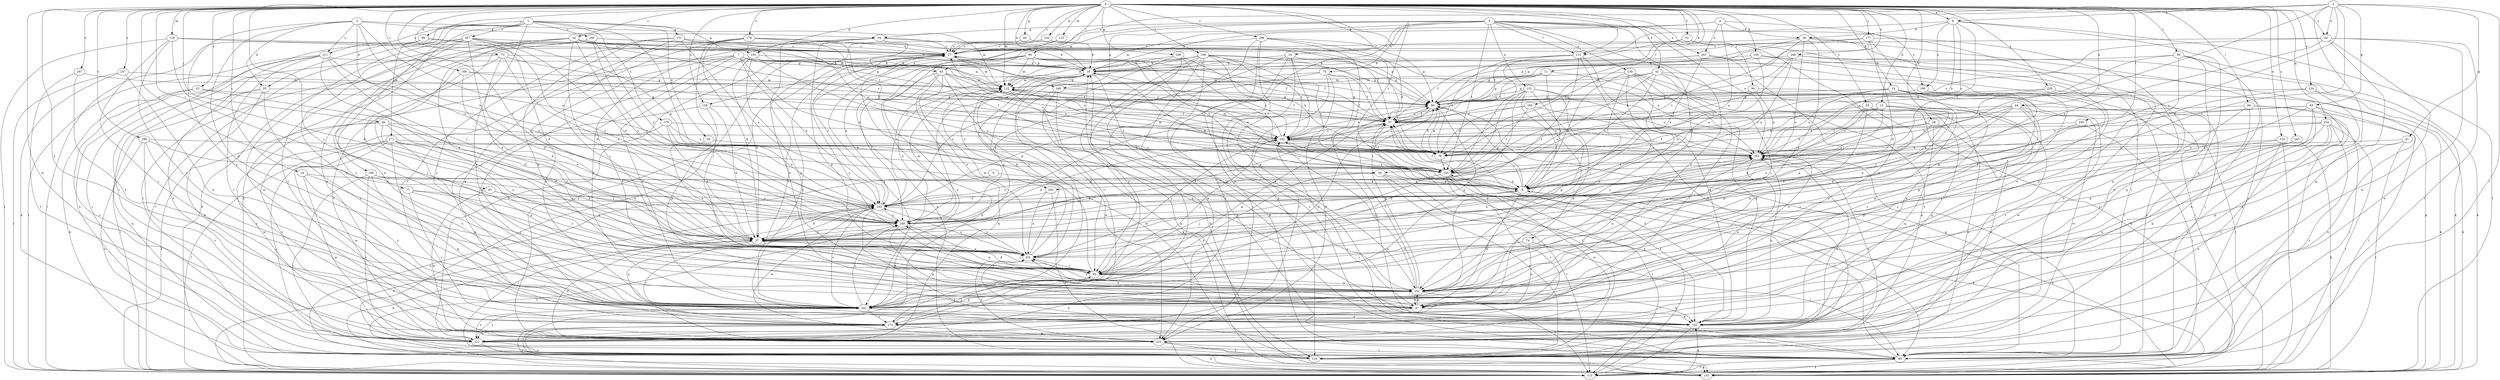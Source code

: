 strict digraph  {
0;
1;
2;
3;
4;
5;
6;
7;
8;
9;
10;
11;
13;
14;
18;
19;
20;
23;
24;
27;
28;
29;
35;
36;
37;
41;
44;
47;
50;
52;
56;
57;
60;
61;
63;
64;
65;
66;
73;
74;
75;
76;
77;
83;
84;
85;
86;
88;
90;
94;
95;
100;
102;
103;
105;
108;
112;
113;
115;
116;
122;
124;
129;
130;
131;
133;
135;
141;
142;
150;
151;
152;
154;
158;
160;
162;
165;
167;
168;
171;
172;
177;
178;
179;
180;
182;
188;
193;
199;
200;
201;
202;
207;
211;
212;
221;
229;
230;
231;
241;
243;
246;
247;
248;
249;
0 -> 8  [label=a];
0 -> 10  [label=b];
0 -> 11  [label=b];
0 -> 13  [label=b];
0 -> 14  [label=b];
0 -> 18  [label=b];
0 -> 19  [label=c];
0 -> 20  [label=c];
0 -> 23  [label=c];
0 -> 24  [label=c];
0 -> 27  [label=c];
0 -> 28  [label=d];
0 -> 41  [label=e];
0 -> 44  [label=e];
0 -> 50  [label=f];
0 -> 52  [label=f];
0 -> 60  [label=g];
0 -> 73  [label=h];
0 -> 77  [label=i];
0 -> 83  [label=i];
0 -> 84  [label=i];
0 -> 86  [label=j];
0 -> 88  [label=j];
0 -> 90  [label=j];
0 -> 94  [label=j];
0 -> 95  [label=j];
0 -> 100  [label=k];
0 -> 102  [label=k];
0 -> 105  [label=l];
0 -> 108  [label=l];
0 -> 112  [label=l];
0 -> 115  [label=m];
0 -> 116  [label=m];
0 -> 122  [label=m];
0 -> 124  [label=n];
0 -> 129  [label=n];
0 -> 135  [label=o];
0 -> 141  [label=o];
0 -> 150  [label=p];
0 -> 154  [label=q];
0 -> 158  [label=q];
0 -> 165  [label=r];
0 -> 167  [label=r];
0 -> 168  [label=r];
0 -> 177  [label=s];
0 -> 178  [label=s];
0 -> 188  [label=t];
0 -> 193  [label=t];
0 -> 221  [label=w];
0 -> 229  [label=x];
0 -> 241  [label=y];
0 -> 243  [label=z];
0 -> 246  [label=z];
0 -> 247  [label=z];
0 -> 248  [label=z];
0 -> 249  [label=z];
1 -> 29  [label=d];
1 -> 35  [label=d];
1 -> 47  [label=e];
1 -> 56  [label=f];
1 -> 103  [label=k];
1 -> 150  [label=p];
1 -> 151  [label=p];
1 -> 171  [label=r];
1 -> 179  [label=s];
1 -> 199  [label=u];
1 -> 200  [label=u];
1 -> 207  [label=v];
1 -> 211  [label=v];
2 -> 8  [label=a];
2 -> 27  [label=c];
2 -> 61  [label=g];
2 -> 63  [label=g];
2 -> 85  [label=i];
2 -> 141  [label=o];
2 -> 142  [label=o];
2 -> 172  [label=r];
2 -> 193  [label=t];
2 -> 249  [label=z];
3 -> 9  [label=a];
3 -> 35  [label=d];
3 -> 64  [label=g];
3 -> 122  [label=m];
3 -> 142  [label=o];
3 -> 152  [label=p];
3 -> 211  [label=v];
3 -> 230  [label=x];
3 -> 241  [label=y];
4 -> 9  [label=a];
4 -> 18  [label=b];
4 -> 36  [label=d];
4 -> 122  [label=m];
4 -> 180  [label=s];
4 -> 201  [label=u];
5 -> 47  [label=e];
5 -> 64  [label=g];
5 -> 65  [label=g];
5 -> 74  [label=h];
5 -> 75  [label=h];
5 -> 85  [label=i];
5 -> 112  [label=l];
5 -> 129  [label=n];
5 -> 130  [label=n];
5 -> 131  [label=n];
5 -> 160  [label=q];
5 -> 193  [label=t];
5 -> 201  [label=u];
5 -> 202  [label=u];
5 -> 221  [label=w];
6 -> 9  [label=a];
6 -> 133  [label=n];
7 -> 9  [label=a];
7 -> 47  [label=e];
7 -> 65  [label=g];
7 -> 66  [label=g];
7 -> 142  [label=o];
7 -> 160  [label=q];
7 -> 162  [label=q];
7 -> 212  [label=v];
7 -> 241  [label=y];
8 -> 36  [label=d];
8 -> 56  [label=f];
8 -> 76  [label=h];
8 -> 112  [label=l];
8 -> 113  [label=l];
8 -> 162  [label=q];
8 -> 180  [label=s];
8 -> 202  [label=u];
9 -> 18  [label=b];
9 -> 47  [label=e];
9 -> 57  [label=f];
9 -> 66  [label=g];
9 -> 85  [label=i];
9 -> 103  [label=k];
9 -> 142  [label=o];
9 -> 182  [label=s];
10 -> 66  [label=g];
10 -> 113  [label=l];
10 -> 172  [label=r];
10 -> 202  [label=u];
10 -> 221  [label=w];
10 -> 230  [label=x];
10 -> 241  [label=y];
11 -> 9  [label=a];
11 -> 57  [label=f];
11 -> 66  [label=g];
11 -> 95  [label=j];
11 -> 122  [label=m];
13 -> 9  [label=a];
13 -> 37  [label=d];
13 -> 57  [label=f];
13 -> 76  [label=h];
13 -> 152  [label=p];
13 -> 202  [label=u];
13 -> 241  [label=y];
14 -> 18  [label=b];
14 -> 37  [label=d];
14 -> 47  [label=e];
14 -> 66  [label=g];
14 -> 182  [label=s];
14 -> 212  [label=v];
18 -> 122  [label=m];
18 -> 142  [label=o];
18 -> 152  [label=p];
18 -> 172  [label=r];
18 -> 182  [label=s];
18 -> 231  [label=x];
19 -> 9  [label=a];
19 -> 152  [label=p];
19 -> 221  [label=w];
19 -> 241  [label=y];
20 -> 37  [label=d];
20 -> 57  [label=f];
20 -> 133  [label=n];
20 -> 152  [label=p];
20 -> 162  [label=q];
20 -> 202  [label=u];
20 -> 231  [label=x];
23 -> 37  [label=d];
23 -> 66  [label=g];
23 -> 103  [label=k];
23 -> 212  [label=v];
24 -> 18  [label=b];
24 -> 27  [label=c];
24 -> 37  [label=d];
24 -> 85  [label=i];
24 -> 122  [label=m];
24 -> 172  [label=r];
24 -> 182  [label=s];
24 -> 231  [label=x];
24 -> 249  [label=z];
27 -> 18  [label=b];
27 -> 57  [label=f];
27 -> 122  [label=m];
27 -> 162  [label=q];
28 -> 76  [label=h];
28 -> 162  [label=q];
28 -> 182  [label=s];
28 -> 212  [label=v];
28 -> 249  [label=z];
29 -> 202  [label=u];
29 -> 231  [label=x];
35 -> 66  [label=g];
35 -> 113  [label=l];
35 -> 133  [label=n];
35 -> 221  [label=w];
35 -> 241  [label=y];
36 -> 27  [label=c];
36 -> 66  [label=g];
36 -> 85  [label=i];
36 -> 142  [label=o];
36 -> 193  [label=t];
36 -> 221  [label=w];
36 -> 231  [label=x];
37 -> 57  [label=f];
37 -> 95  [label=j];
37 -> 103  [label=k];
37 -> 172  [label=r];
37 -> 202  [label=u];
37 -> 231  [label=x];
41 -> 9  [label=a];
41 -> 66  [label=g];
41 -> 85  [label=i];
41 -> 122  [label=m];
41 -> 142  [label=o];
41 -> 162  [label=q];
41 -> 172  [label=r];
44 -> 9  [label=a];
44 -> 57  [label=f];
44 -> 85  [label=i];
44 -> 152  [label=p];
44 -> 182  [label=s];
44 -> 202  [label=u];
44 -> 221  [label=w];
44 -> 241  [label=y];
44 -> 249  [label=z];
47 -> 152  [label=p];
47 -> 162  [label=q];
47 -> 212  [label=v];
47 -> 231  [label=x];
47 -> 249  [label=z];
50 -> 18  [label=b];
50 -> 47  [label=e];
50 -> 103  [label=k];
50 -> 133  [label=n];
50 -> 162  [label=q];
50 -> 202  [label=u];
52 -> 27  [label=c];
52 -> 47  [label=e];
52 -> 57  [label=f];
52 -> 133  [label=n];
56 -> 9  [label=a];
56 -> 113  [label=l];
56 -> 133  [label=n];
56 -> 142  [label=o];
56 -> 162  [label=q];
56 -> 241  [label=y];
57 -> 182  [label=s];
57 -> 193  [label=t];
57 -> 249  [label=z];
60 -> 18  [label=b];
60 -> 27  [label=c];
61 -> 76  [label=h];
61 -> 113  [label=l];
61 -> 152  [label=p];
61 -> 172  [label=r];
63 -> 9  [label=a];
63 -> 57  [label=f];
63 -> 133  [label=n];
63 -> 152  [label=p];
63 -> 172  [label=r];
63 -> 202  [label=u];
63 -> 241  [label=y];
64 -> 27  [label=c];
64 -> 47  [label=e];
64 -> 57  [label=f];
64 -> 152  [label=p];
64 -> 202  [label=u];
64 -> 241  [label=y];
65 -> 57  [label=f];
65 -> 103  [label=k];
65 -> 122  [label=m];
65 -> 162  [label=q];
65 -> 202  [label=u];
65 -> 231  [label=x];
65 -> 241  [label=y];
65 -> 249  [label=z];
66 -> 57  [label=f];
66 -> 76  [label=h];
66 -> 182  [label=s];
66 -> 241  [label=y];
73 -> 18  [label=b];
73 -> 37  [label=d];
73 -> 66  [label=g];
73 -> 85  [label=i];
73 -> 95  [label=j];
73 -> 249  [label=z];
74 -> 47  [label=e];
74 -> 85  [label=i];
74 -> 95  [label=j];
74 -> 231  [label=x];
75 -> 57  [label=f];
75 -> 85  [label=i];
75 -> 122  [label=m];
75 -> 142  [label=o];
75 -> 212  [label=v];
75 -> 221  [label=w];
76 -> 66  [label=g];
76 -> 122  [label=m];
76 -> 193  [label=t];
77 -> 95  [label=j];
77 -> 142  [label=o];
77 -> 172  [label=r];
77 -> 231  [label=x];
83 -> 37  [label=d];
83 -> 142  [label=o];
83 -> 221  [label=w];
84 -> 57  [label=f];
84 -> 85  [label=i];
84 -> 113  [label=l];
84 -> 133  [label=n];
84 -> 172  [label=r];
85 -> 18  [label=b];
85 -> 66  [label=g];
85 -> 103  [label=k];
85 -> 113  [label=l];
85 -> 182  [label=s];
85 -> 193  [label=t];
85 -> 202  [label=u];
85 -> 231  [label=x];
86 -> 37  [label=d];
86 -> 113  [label=l];
86 -> 142  [label=o];
86 -> 182  [label=s];
86 -> 221  [label=w];
86 -> 231  [label=x];
88 -> 27  [label=c];
88 -> 113  [label=l];
88 -> 212  [label=v];
88 -> 249  [label=z];
90 -> 9  [label=a];
90 -> 18  [label=b];
90 -> 57  [label=f];
90 -> 66  [label=g];
90 -> 103  [label=k];
90 -> 122  [label=m];
90 -> 133  [label=n];
90 -> 142  [label=o];
90 -> 193  [label=t];
90 -> 241  [label=y];
94 -> 66  [label=g];
94 -> 202  [label=u];
94 -> 212  [label=v];
95 -> 27  [label=c];
95 -> 37  [label=d];
95 -> 66  [label=g];
95 -> 152  [label=p];
100 -> 9  [label=a];
100 -> 18  [label=b];
100 -> 66  [label=g];
100 -> 85  [label=i];
100 -> 103  [label=k];
102 -> 27  [label=c];
102 -> 57  [label=f];
102 -> 133  [label=n];
103 -> 18  [label=b];
105 -> 37  [label=d];
105 -> 85  [label=i];
105 -> 182  [label=s];
108 -> 18  [label=b];
108 -> 57  [label=f];
108 -> 85  [label=i];
108 -> 95  [label=j];
108 -> 103  [label=k];
108 -> 122  [label=m];
108 -> 182  [label=s];
108 -> 193  [label=t];
108 -> 202  [label=u];
108 -> 221  [label=w];
108 -> 241  [label=y];
108 -> 249  [label=z];
112 -> 18  [label=b];
112 -> 76  [label=h];
112 -> 162  [label=q];
112 -> 193  [label=t];
112 -> 221  [label=w];
112 -> 249  [label=z];
113 -> 9  [label=a];
113 -> 57  [label=f];
113 -> 142  [label=o];
113 -> 162  [label=q];
113 -> 249  [label=z];
115 -> 27  [label=c];
115 -> 193  [label=t];
116 -> 27  [label=c];
116 -> 37  [label=d];
116 -> 66  [label=g];
116 -> 113  [label=l];
116 -> 172  [label=r];
116 -> 241  [label=y];
122 -> 66  [label=g];
122 -> 182  [label=s];
122 -> 193  [label=t];
122 -> 221  [label=w];
122 -> 249  [label=z];
124 -> 37  [label=d];
124 -> 66  [label=g];
124 -> 103  [label=k];
124 -> 162  [label=q];
129 -> 37  [label=d];
129 -> 57  [label=f];
129 -> 152  [label=p];
129 -> 172  [label=r];
130 -> 9  [label=a];
130 -> 95  [label=j];
130 -> 103  [label=k];
130 -> 122  [label=m];
130 -> 133  [label=n];
130 -> 152  [label=p];
130 -> 162  [label=q];
130 -> 241  [label=y];
131 -> 47  [label=e];
131 -> 66  [label=g];
131 -> 152  [label=p];
131 -> 182  [label=s];
131 -> 193  [label=t];
131 -> 202  [label=u];
131 -> 241  [label=y];
131 -> 249  [label=z];
133 -> 57  [label=f];
133 -> 103  [label=k];
133 -> 122  [label=m];
135 -> 95  [label=j];
135 -> 113  [label=l];
135 -> 133  [label=n];
135 -> 202  [label=u];
141 -> 9  [label=a];
141 -> 27  [label=c];
141 -> 85  [label=i];
141 -> 133  [label=n];
141 -> 162  [label=q];
141 -> 182  [label=s];
141 -> 221  [label=w];
142 -> 27  [label=c];
142 -> 37  [label=d];
142 -> 66  [label=g];
142 -> 85  [label=i];
142 -> 162  [label=q];
142 -> 221  [label=w];
142 -> 231  [label=x];
142 -> 249  [label=z];
150 -> 18  [label=b];
150 -> 37  [label=d];
150 -> 152  [label=p];
150 -> 193  [label=t];
150 -> 241  [label=y];
151 -> 27  [label=c];
151 -> 66  [label=g];
151 -> 95  [label=j];
151 -> 142  [label=o];
151 -> 152  [label=p];
151 -> 202  [label=u];
151 -> 241  [label=y];
152 -> 27  [label=c];
152 -> 47  [label=e];
152 -> 57  [label=f];
152 -> 66  [label=g];
152 -> 113  [label=l];
152 -> 162  [label=q];
152 -> 182  [label=s];
152 -> 202  [label=u];
152 -> 231  [label=x];
152 -> 241  [label=y];
154 -> 85  [label=i];
154 -> 95  [label=j];
154 -> 113  [label=l];
154 -> 162  [label=q];
154 -> 182  [label=s];
154 -> 202  [label=u];
154 -> 212  [label=v];
158 -> 18  [label=b];
158 -> 76  [label=h];
158 -> 85  [label=i];
158 -> 172  [label=r];
158 -> 193  [label=t];
160 -> 57  [label=f];
160 -> 66  [label=g];
160 -> 95  [label=j];
160 -> 103  [label=k];
160 -> 133  [label=n];
162 -> 57  [label=f];
162 -> 113  [label=l];
162 -> 202  [label=u];
165 -> 57  [label=f];
165 -> 76  [label=h];
165 -> 95  [label=j];
165 -> 193  [label=t];
165 -> 241  [label=y];
167 -> 122  [label=m];
167 -> 212  [label=v];
167 -> 241  [label=y];
168 -> 37  [label=d];
168 -> 95  [label=j];
168 -> 122  [label=m];
168 -> 182  [label=s];
171 -> 76  [label=h];
171 -> 85  [label=i];
171 -> 113  [label=l];
171 -> 152  [label=p];
171 -> 221  [label=w];
171 -> 231  [label=x];
171 -> 241  [label=y];
171 -> 249  [label=z];
172 -> 95  [label=j];
172 -> 113  [label=l];
172 -> 212  [label=v];
172 -> 221  [label=w];
177 -> 27  [label=c];
177 -> 37  [label=d];
177 -> 66  [label=g];
177 -> 76  [label=h];
177 -> 152  [label=p];
177 -> 162  [label=q];
178 -> 27  [label=c];
178 -> 37  [label=d];
178 -> 57  [label=f];
178 -> 76  [label=h];
178 -> 95  [label=j];
178 -> 162  [label=q];
178 -> 172  [label=r];
179 -> 37  [label=d];
179 -> 142  [label=o];
179 -> 182  [label=s];
179 -> 202  [label=u];
179 -> 212  [label=v];
180 -> 66  [label=g];
180 -> 152  [label=p];
180 -> 241  [label=y];
182 -> 27  [label=c];
182 -> 37  [label=d];
182 -> 76  [label=h];
182 -> 95  [label=j];
182 -> 122  [label=m];
182 -> 193  [label=t];
182 -> 202  [label=u];
188 -> 76  [label=h];
188 -> 133  [label=n];
188 -> 212  [label=v];
188 -> 241  [label=y];
188 -> 249  [label=z];
193 -> 9  [label=a];
193 -> 95  [label=j];
193 -> 113  [label=l];
193 -> 212  [label=v];
193 -> 221  [label=w];
199 -> 9  [label=a];
199 -> 85  [label=i];
199 -> 162  [label=q];
199 -> 212  [label=v];
199 -> 249  [label=z];
200 -> 18  [label=b];
200 -> 27  [label=c];
200 -> 103  [label=k];
200 -> 142  [label=o];
200 -> 162  [label=q];
200 -> 241  [label=y];
200 -> 249  [label=z];
201 -> 9  [label=a];
201 -> 18  [label=b];
201 -> 57  [label=f];
201 -> 113  [label=l];
201 -> 152  [label=p];
202 -> 27  [label=c];
202 -> 47  [label=e];
202 -> 57  [label=f];
202 -> 182  [label=s];
202 -> 193  [label=t];
207 -> 9  [label=a];
207 -> 27  [label=c];
207 -> 37  [label=d];
207 -> 47  [label=e];
207 -> 113  [label=l];
207 -> 221  [label=w];
207 -> 231  [label=x];
207 -> 241  [label=y];
207 -> 249  [label=z];
211 -> 18  [label=b];
211 -> 95  [label=j];
211 -> 113  [label=l];
211 -> 133  [label=n];
211 -> 142  [label=o];
211 -> 172  [label=r];
211 -> 212  [label=v];
211 -> 249  [label=z];
212 -> 27  [label=c];
212 -> 103  [label=k];
212 -> 133  [label=n];
212 -> 202  [label=u];
212 -> 241  [label=y];
221 -> 27  [label=c];
221 -> 37  [label=d];
221 -> 85  [label=i];
221 -> 133  [label=n];
221 -> 142  [label=o];
221 -> 202  [label=u];
221 -> 231  [label=x];
229 -> 66  [label=g];
229 -> 103  [label=k];
229 -> 202  [label=u];
230 -> 113  [label=l];
230 -> 142  [label=o];
230 -> 231  [label=x];
231 -> 18  [label=b];
231 -> 95  [label=j];
231 -> 122  [label=m];
231 -> 142  [label=o];
231 -> 182  [label=s];
231 -> 202  [label=u];
241 -> 9  [label=a];
241 -> 27  [label=c];
241 -> 66  [label=g];
241 -> 142  [label=o];
241 -> 152  [label=p];
241 -> 162  [label=q];
241 -> 172  [label=r];
241 -> 212  [label=v];
241 -> 249  [label=z];
243 -> 103  [label=k];
243 -> 152  [label=p];
243 -> 202  [label=u];
246 -> 27  [label=c];
246 -> 66  [label=g];
246 -> 76  [label=h];
246 -> 133  [label=n];
246 -> 152  [label=p];
246 -> 193  [label=t];
246 -> 212  [label=v];
247 -> 47  [label=e];
247 -> 113  [label=l];
247 -> 122  [label=m];
247 -> 133  [label=n];
248 -> 9  [label=a];
248 -> 18  [label=b];
248 -> 47  [label=e];
248 -> 76  [label=h];
248 -> 103  [label=k];
248 -> 193  [label=t];
249 -> 18  [label=b];
249 -> 37  [label=d];
249 -> 122  [label=m];
249 -> 152  [label=p];
249 -> 162  [label=q];
}
